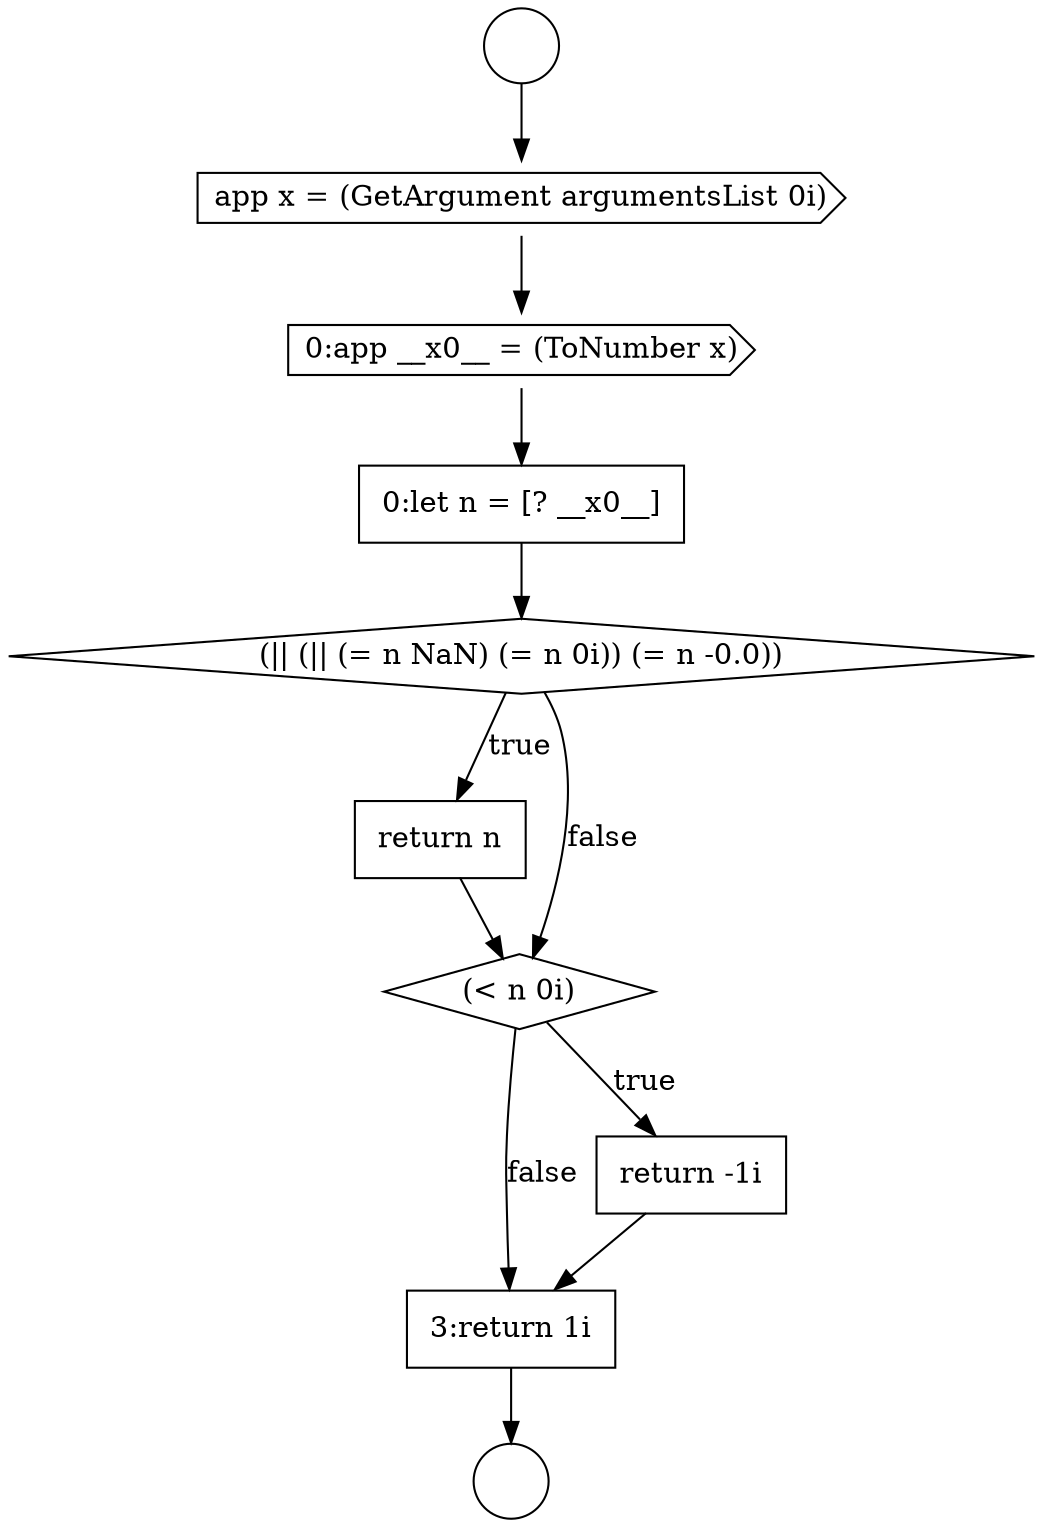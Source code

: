 digraph {
  node13321 [shape=circle label=" " color="black" fillcolor="white" style=filled]
  node13325 [shape=none, margin=0, label=<<font color="black">
    <table border="0" cellborder="1" cellspacing="0" cellpadding="10">
      <tr><td align="left">0:let n = [? __x0__]</td></tr>
    </table>
  </font>> color="black" fillcolor="white" style=filled]
  node13322 [shape=circle label=" " color="black" fillcolor="white" style=filled]
  node13326 [shape=diamond, label=<<font color="black">(|| (|| (= n NaN) (= n 0i)) (= n -0.0))</font>> color="black" fillcolor="white" style=filled]
  node13323 [shape=cds, label=<<font color="black">app x = (GetArgument argumentsList 0i)</font>> color="black" fillcolor="white" style=filled]
  node13330 [shape=none, margin=0, label=<<font color="black">
    <table border="0" cellborder="1" cellspacing="0" cellpadding="10">
      <tr><td align="left">3:return 1i</td></tr>
    </table>
  </font>> color="black" fillcolor="white" style=filled]
  node13327 [shape=none, margin=0, label=<<font color="black">
    <table border="0" cellborder="1" cellspacing="0" cellpadding="10">
      <tr><td align="left">return n</td></tr>
    </table>
  </font>> color="black" fillcolor="white" style=filled]
  node13324 [shape=cds, label=<<font color="black">0:app __x0__ = (ToNumber x)</font>> color="black" fillcolor="white" style=filled]
  node13328 [shape=diamond, label=<<font color="black">(&lt; n 0i)</font>> color="black" fillcolor="white" style=filled]
  node13329 [shape=none, margin=0, label=<<font color="black">
    <table border="0" cellborder="1" cellspacing="0" cellpadding="10">
      <tr><td align="left">return -1i</td></tr>
    </table>
  </font>> color="black" fillcolor="white" style=filled]
  node13328 -> node13329 [label=<<font color="black">true</font>> color="black"]
  node13328 -> node13330 [label=<<font color="black">false</font>> color="black"]
  node13324 -> node13325 [ color="black"]
  node13330 -> node13322 [ color="black"]
  node13327 -> node13328 [ color="black"]
  node13326 -> node13327 [label=<<font color="black">true</font>> color="black"]
  node13326 -> node13328 [label=<<font color="black">false</font>> color="black"]
  node13329 -> node13330 [ color="black"]
  node13325 -> node13326 [ color="black"]
  node13323 -> node13324 [ color="black"]
  node13321 -> node13323 [ color="black"]
}
